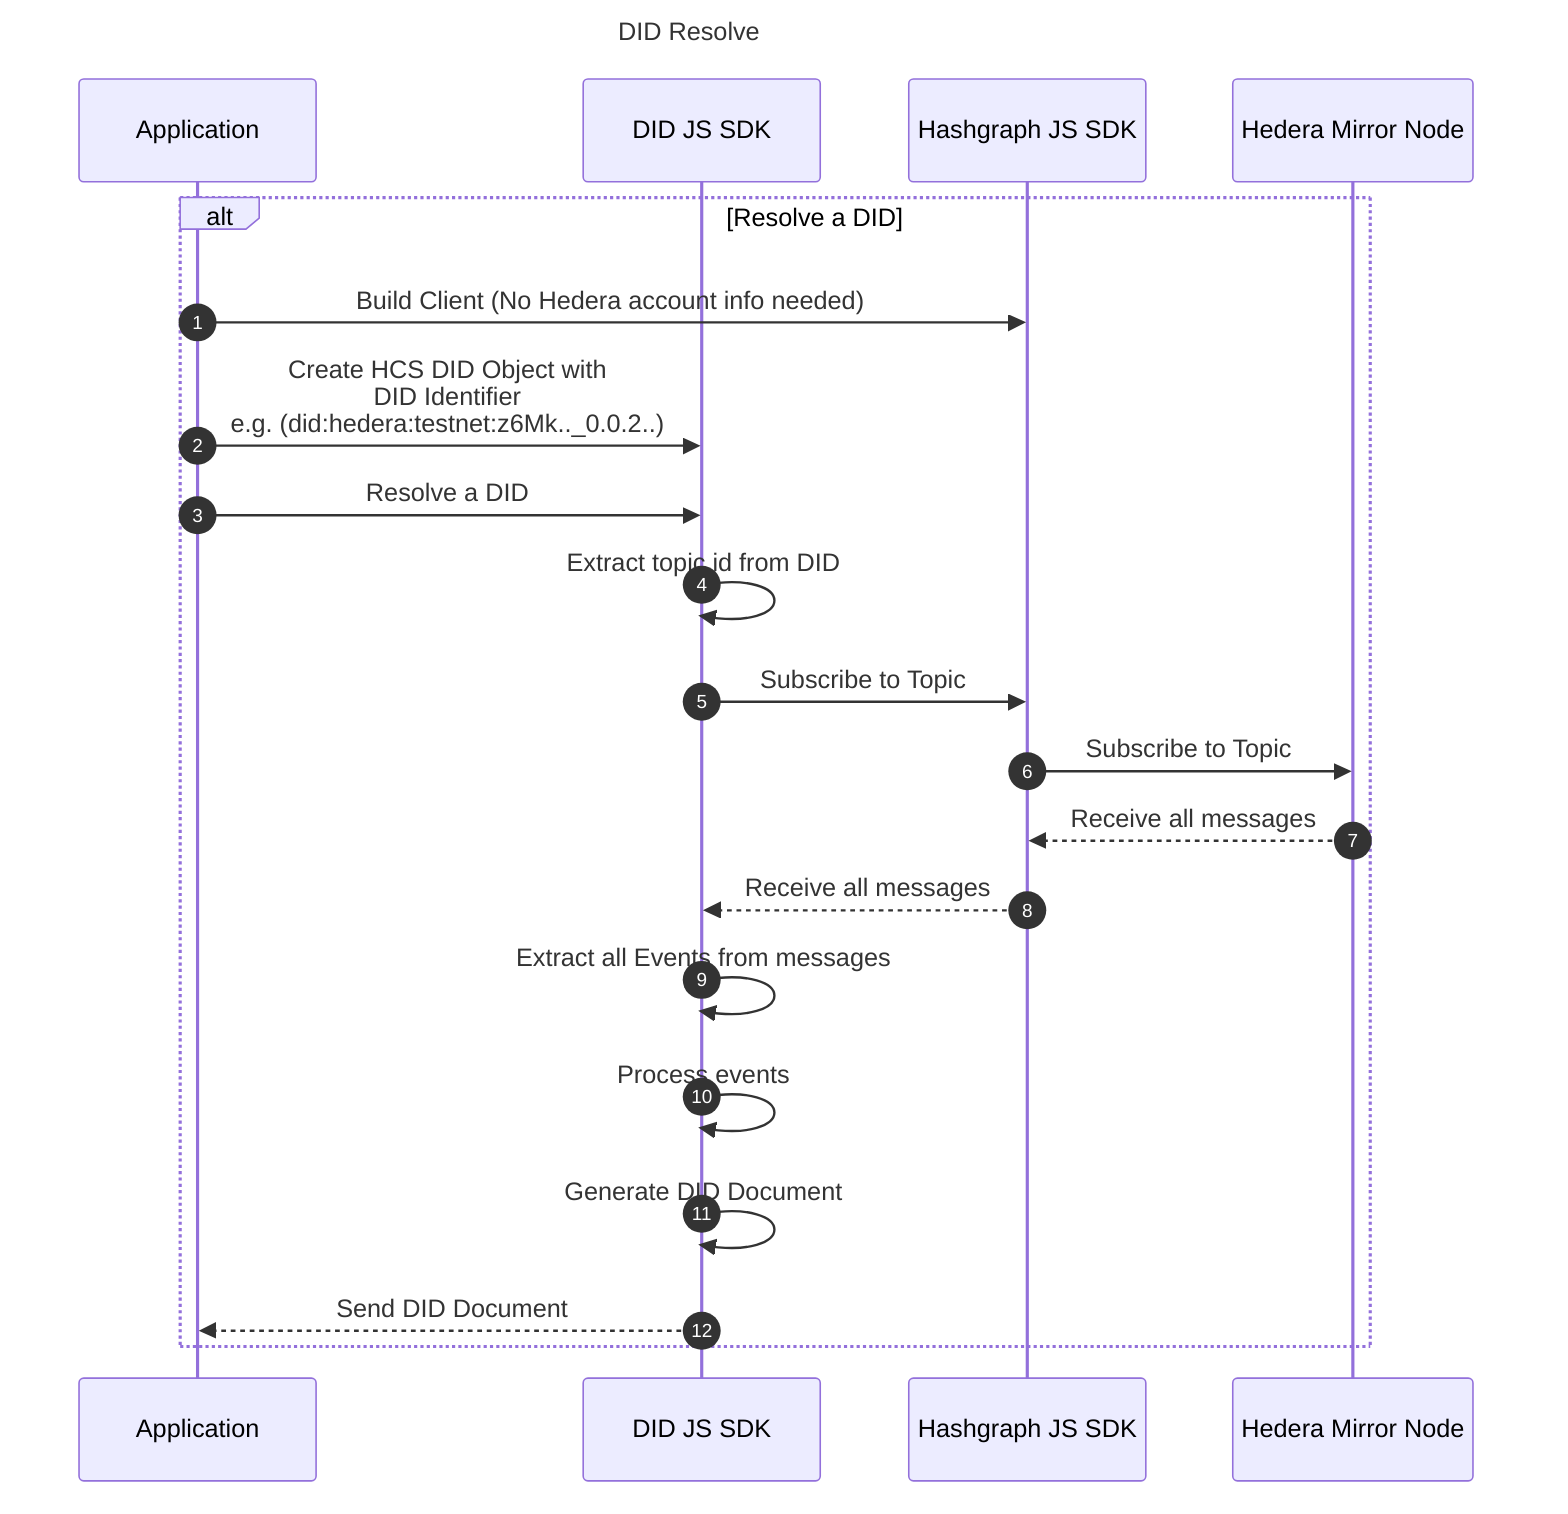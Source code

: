 sequenceDiagram
Title: DID Resolve
  autonumber
  participant App as Application
  participant SDK as DID JS SDK
  participant HSDK as Hashgraph JS SDK
  participant HMN as Hedera Mirror Node


alt Resolve a DID

App ->> HSDK: Build Client (No Hedera account info needed)
App ->> SDK: Create HCS DID Object with <br> DID Identifier <br> e.g. (did:hedera:testnet:z6Mk.._0.0.2..)
App ->> SDK: Resolve a DID
SDK ->> SDK: Extract topic id from DID
SDK ->> HSDK: Subscribe to Topic
HSDK ->> HMN: Subscribe to Topic 
HMN -->> HSDK: Receive all messages
HSDK -->> SDK: Receive all messages
SDK ->> SDK: Extract all Events from messages
SDK ->> SDK: Process events
SDK ->> SDK: Generate DID Document
SDK -->> App: Send DID Document
end